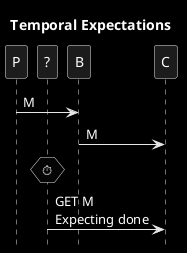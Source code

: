 @startuml
title Temporal Expectations
hide footbox
skinparam monochrome reverse
participant P
participant "?"

P->B: M
B->C: M

hnote over "?": ⏱️
"?"->C: GET M\nExpecting done
@enduml
